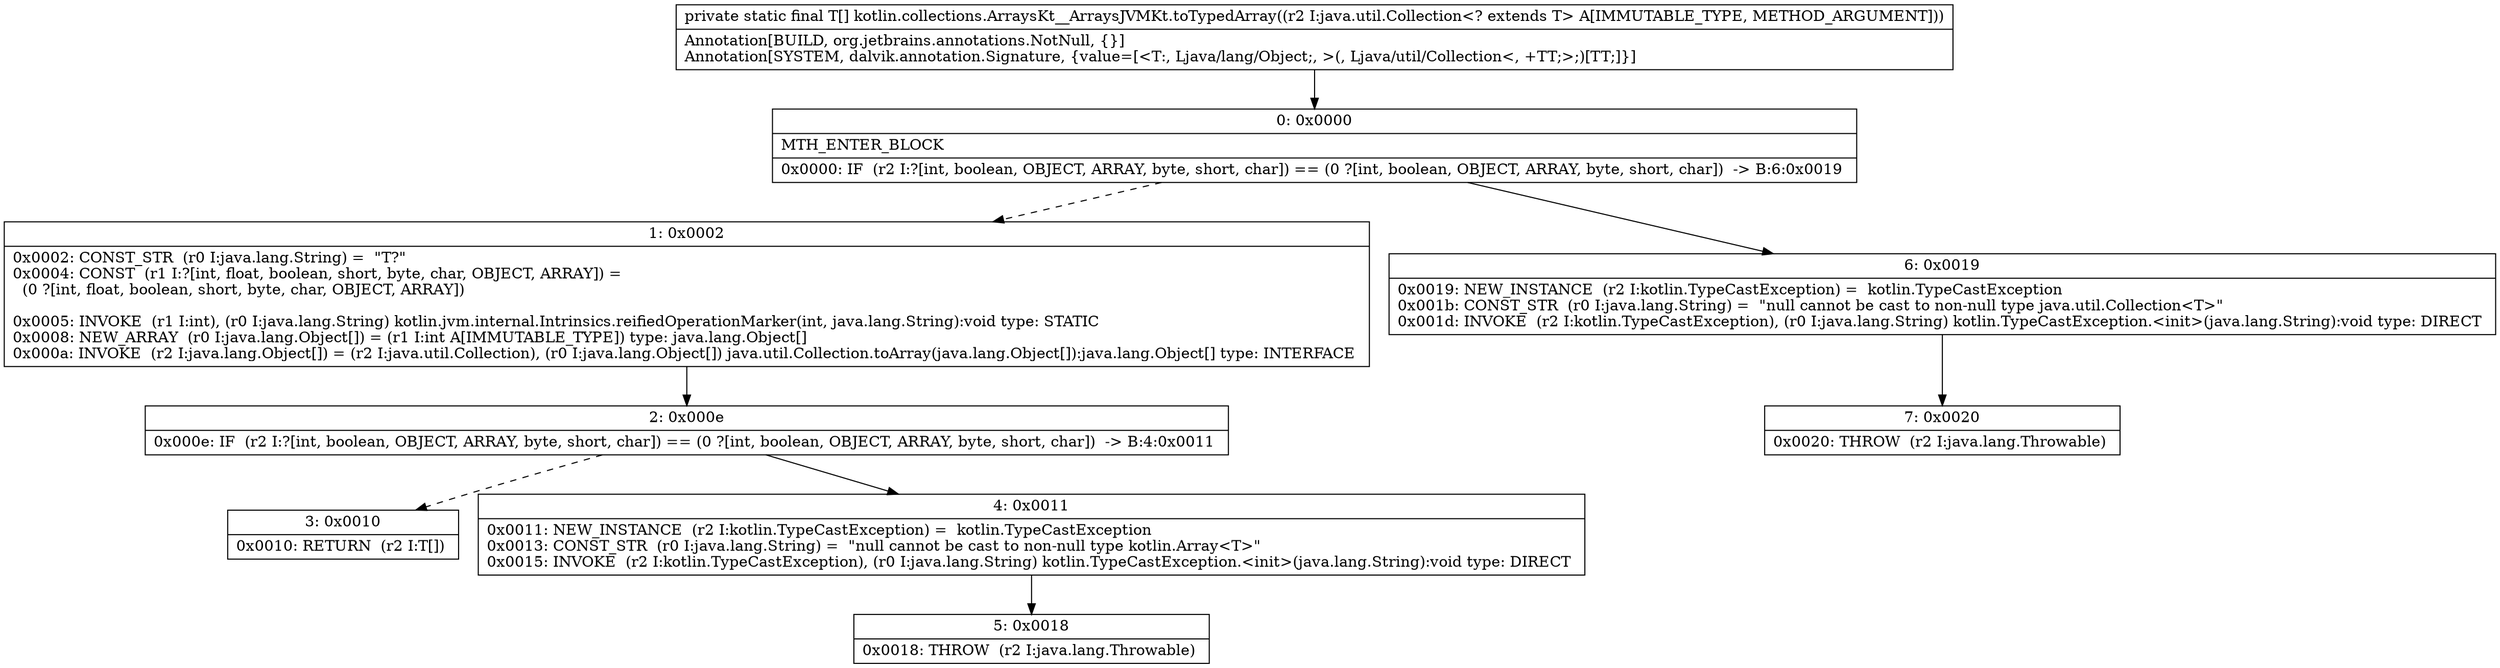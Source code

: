 digraph "CFG forkotlin.collections.ArraysKt__ArraysJVMKt.toTypedArray(Ljava\/util\/Collection;)[Ljava\/lang\/Object;" {
Node_0 [shape=record,label="{0\:\ 0x0000|MTH_ENTER_BLOCK\l|0x0000: IF  (r2 I:?[int, boolean, OBJECT, ARRAY, byte, short, char]) == (0 ?[int, boolean, OBJECT, ARRAY, byte, short, char])  \-\> B:6:0x0019 \l}"];
Node_1 [shape=record,label="{1\:\ 0x0002|0x0002: CONST_STR  (r0 I:java.lang.String) =  \"T?\" \l0x0004: CONST  (r1 I:?[int, float, boolean, short, byte, char, OBJECT, ARRAY]) = \l  (0 ?[int, float, boolean, short, byte, char, OBJECT, ARRAY])\l \l0x0005: INVOKE  (r1 I:int), (r0 I:java.lang.String) kotlin.jvm.internal.Intrinsics.reifiedOperationMarker(int, java.lang.String):void type: STATIC \l0x0008: NEW_ARRAY  (r0 I:java.lang.Object[]) = (r1 I:int A[IMMUTABLE_TYPE]) type: java.lang.Object[] \l0x000a: INVOKE  (r2 I:java.lang.Object[]) = (r2 I:java.util.Collection), (r0 I:java.lang.Object[]) java.util.Collection.toArray(java.lang.Object[]):java.lang.Object[] type: INTERFACE \l}"];
Node_2 [shape=record,label="{2\:\ 0x000e|0x000e: IF  (r2 I:?[int, boolean, OBJECT, ARRAY, byte, short, char]) == (0 ?[int, boolean, OBJECT, ARRAY, byte, short, char])  \-\> B:4:0x0011 \l}"];
Node_3 [shape=record,label="{3\:\ 0x0010|0x0010: RETURN  (r2 I:T[]) \l}"];
Node_4 [shape=record,label="{4\:\ 0x0011|0x0011: NEW_INSTANCE  (r2 I:kotlin.TypeCastException) =  kotlin.TypeCastException \l0x0013: CONST_STR  (r0 I:java.lang.String) =  \"null cannot be cast to non\-null type kotlin.Array\<T\>\" \l0x0015: INVOKE  (r2 I:kotlin.TypeCastException), (r0 I:java.lang.String) kotlin.TypeCastException.\<init\>(java.lang.String):void type: DIRECT \l}"];
Node_5 [shape=record,label="{5\:\ 0x0018|0x0018: THROW  (r2 I:java.lang.Throwable) \l}"];
Node_6 [shape=record,label="{6\:\ 0x0019|0x0019: NEW_INSTANCE  (r2 I:kotlin.TypeCastException) =  kotlin.TypeCastException \l0x001b: CONST_STR  (r0 I:java.lang.String) =  \"null cannot be cast to non\-null type java.util.Collection\<T\>\" \l0x001d: INVOKE  (r2 I:kotlin.TypeCastException), (r0 I:java.lang.String) kotlin.TypeCastException.\<init\>(java.lang.String):void type: DIRECT \l}"];
Node_7 [shape=record,label="{7\:\ 0x0020|0x0020: THROW  (r2 I:java.lang.Throwable) \l}"];
MethodNode[shape=record,label="{private static final T[] kotlin.collections.ArraysKt__ArraysJVMKt.toTypedArray((r2 I:java.util.Collection\<? extends T\> A[IMMUTABLE_TYPE, METHOD_ARGUMENT]))  | Annotation[BUILD, org.jetbrains.annotations.NotNull, \{\}]\lAnnotation[SYSTEM, dalvik.annotation.Signature, \{value=[\<T:, Ljava\/lang\/Object;, \>(, Ljava\/util\/Collection\<, +TT;\>;)[TT;]\}]\l}"];
MethodNode -> Node_0;
Node_0 -> Node_1[style=dashed];
Node_0 -> Node_6;
Node_1 -> Node_2;
Node_2 -> Node_3[style=dashed];
Node_2 -> Node_4;
Node_4 -> Node_5;
Node_6 -> Node_7;
}

